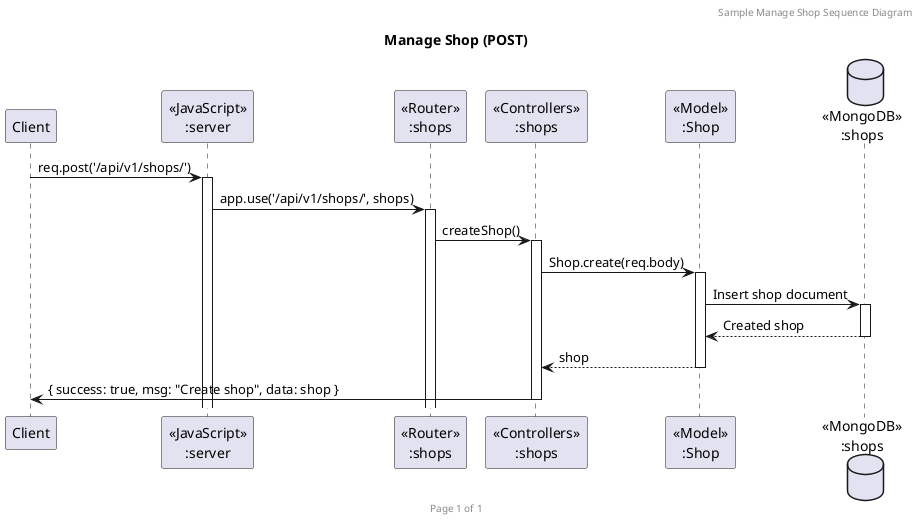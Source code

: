 @startuml Manage Shop (POST)

header Sample Manage Shop Sequence Diagram
footer Page %page% of %lastpage%
title "Manage Shop (POST)"

participant "Client" as client
participant "<<JavaScript>>\n:server" as server
participant "<<Router>>\n:shops" as routerShops
participant "<<Controllers>>\n:shops" as controllersShops
participant "<<Model>>\n:Shop" as modelShop
database "<<MongoDB>>\n:shops" as ShopsDatabase

client->server ++: req.post('/api/v1/shops/')
server->routerShops ++: app.use('/api/v1/shops/', shops)
routerShops -> controllersShops ++: createShop()
controllersShops->modelShop ++: Shop.create(req.body)
modelShop -> ShopsDatabase ++: Insert shop document
ShopsDatabase --> modelShop --: Created shop
controllersShops <-- modelShop --: shop
controllersShops->client --: { success: true, msg: "Create shop", data: shop }

@enduml
